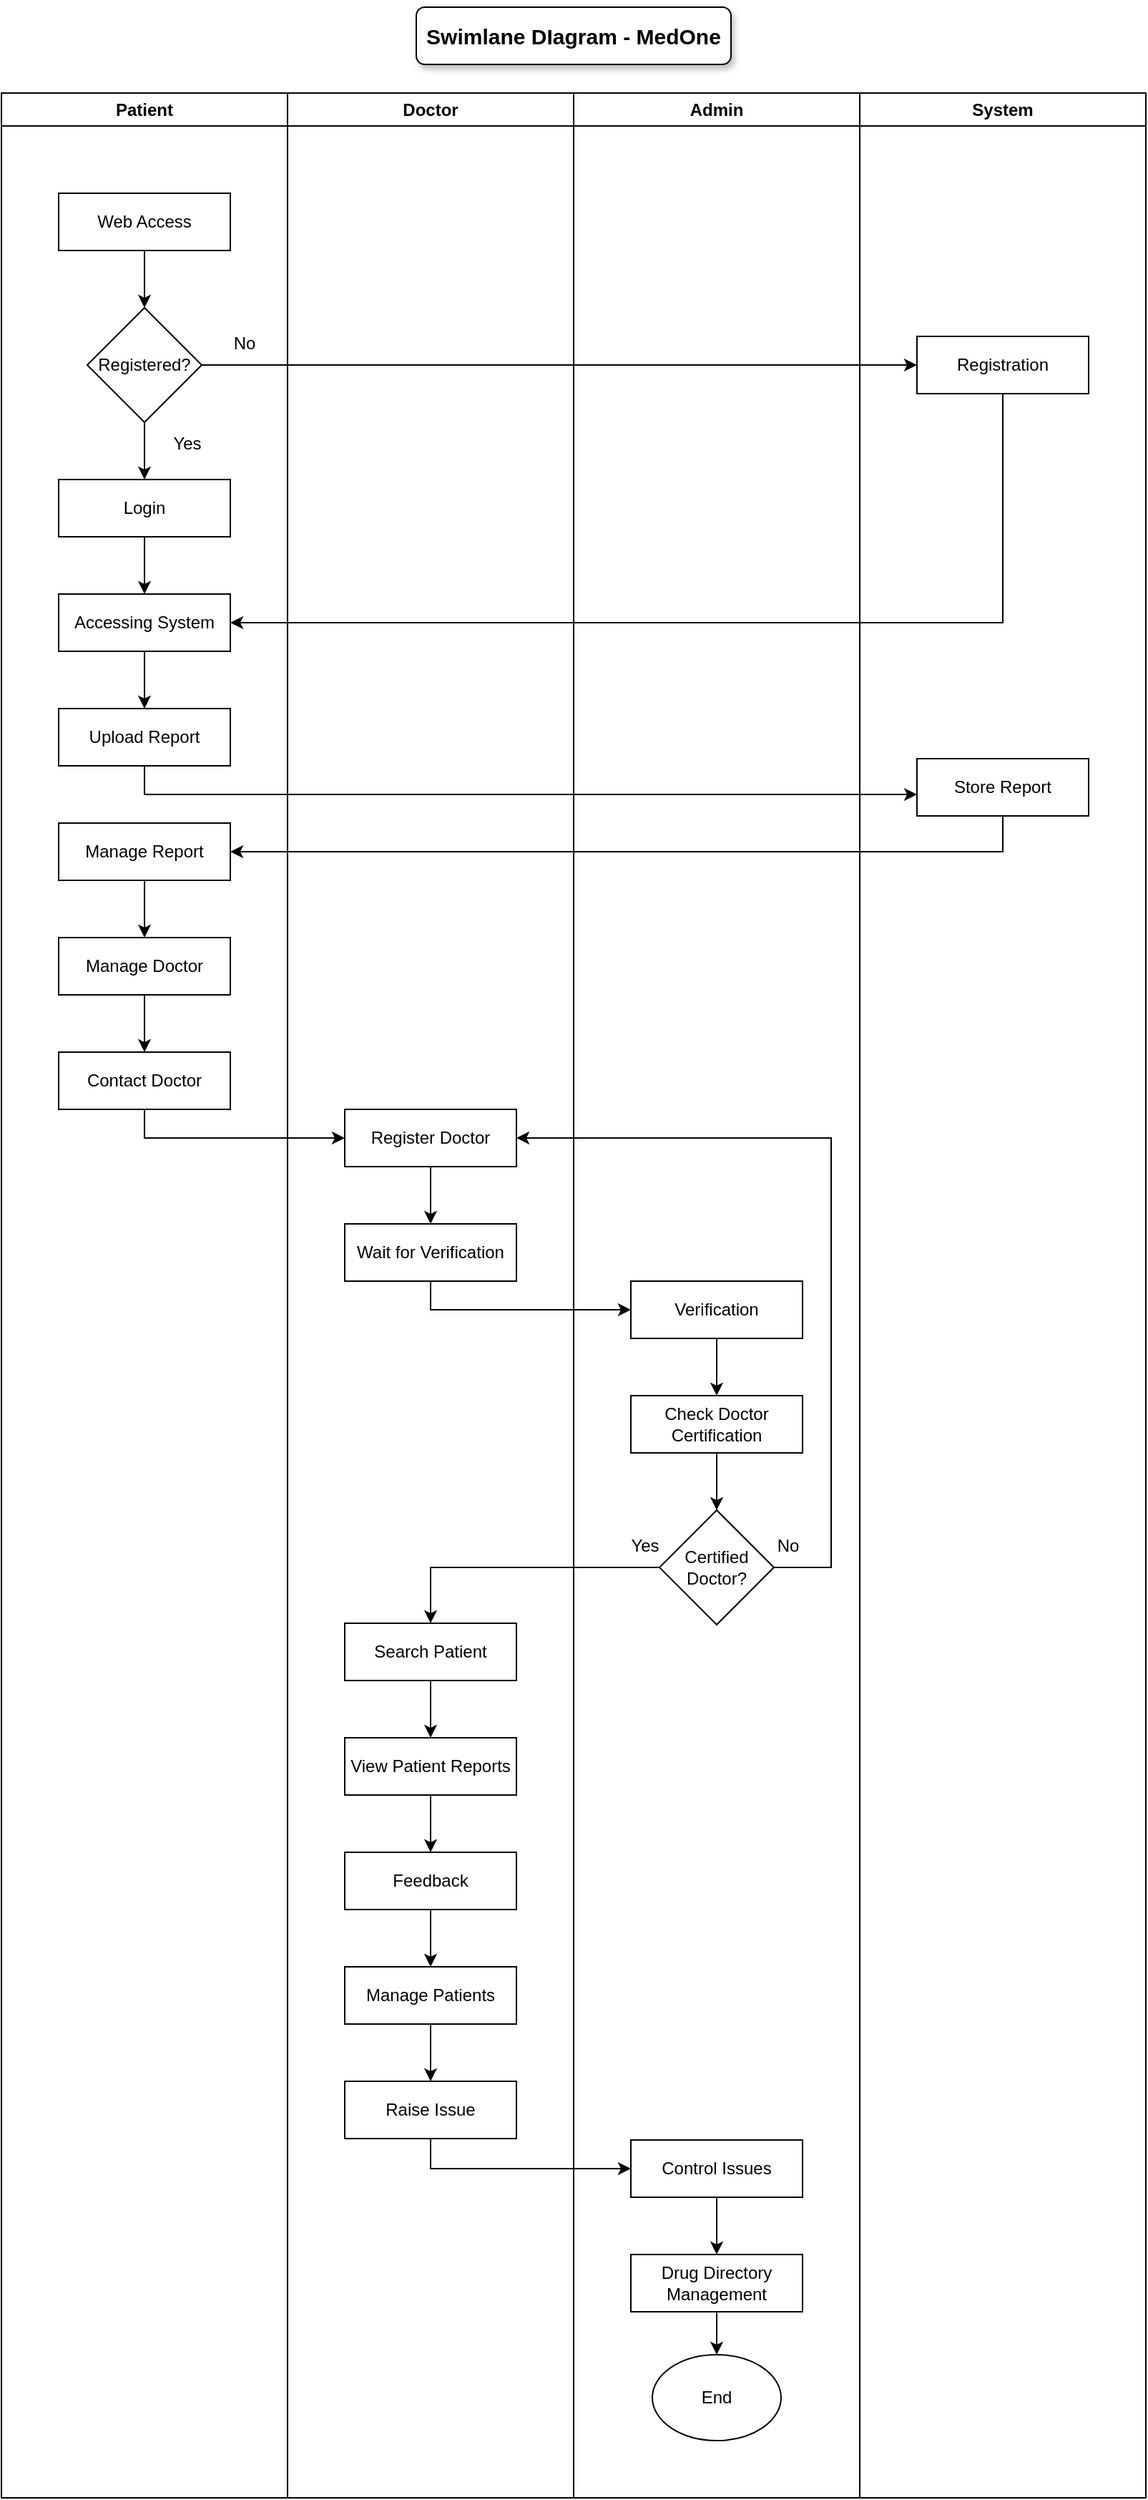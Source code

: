 <mxfile version="20.8.11" type="device"><diagram name="Page-1" id="l5V4Zele8ADKqmV9PC_o"><mxGraphModel dx="880" dy="444" grid="1" gridSize="10" guides="1" tooltips="1" connect="1" arrows="1" fold="1" page="1" pageScale="1" pageWidth="827" pageHeight="1169" math="0" shadow="0"><root><mxCell id="0"/><mxCell id="1" parent="0"/><mxCell id="Y59J0JqTD8W089gYHx2n-1" value="Patient" style="swimlane;whiteSpace=wrap;html=1;" vertex="1" parent="1"><mxGeometry x="40" y="100" width="200" height="1680" as="geometry"/></mxCell><mxCell id="Y59J0JqTD8W089gYHx2n-5" value="Web Access" style="rounded=0;whiteSpace=wrap;html=1;" vertex="1" parent="Y59J0JqTD8W089gYHx2n-1"><mxGeometry x="40" y="70" width="120" height="40" as="geometry"/></mxCell><mxCell id="Y59J0JqTD8W089gYHx2n-6" value="Registered?" style="rhombus;whiteSpace=wrap;html=1;" vertex="1" parent="Y59J0JqTD8W089gYHx2n-1"><mxGeometry x="60" y="150" width="80" height="80" as="geometry"/></mxCell><mxCell id="Y59J0JqTD8W089gYHx2n-7" value="" style="endArrow=classic;html=1;rounded=0;exitX=0.5;exitY=1;exitDx=0;exitDy=0;entryX=0.5;entryY=0;entryDx=0;entryDy=0;" edge="1" parent="Y59J0JqTD8W089gYHx2n-1" source="Y59J0JqTD8W089gYHx2n-5" target="Y59J0JqTD8W089gYHx2n-6"><mxGeometry width="50" height="50" relative="1" as="geometry"><mxPoint x="75" y="170" as="sourcePoint"/><mxPoint x="125" y="120" as="targetPoint"/></mxGeometry></mxCell><mxCell id="Y59J0JqTD8W089gYHx2n-10" value="No" style="text;html=1;strokeColor=none;fillColor=none;align=center;verticalAlign=middle;whiteSpace=wrap;rounded=0;" vertex="1" parent="Y59J0JqTD8W089gYHx2n-1"><mxGeometry x="140" y="160" width="60" height="30" as="geometry"/></mxCell><mxCell id="Y59J0JqTD8W089gYHx2n-11" value="Login" style="rounded=0;whiteSpace=wrap;html=1;" vertex="1" parent="Y59J0JqTD8W089gYHx2n-1"><mxGeometry x="40" y="270" width="120" height="40" as="geometry"/></mxCell><mxCell id="Y59J0JqTD8W089gYHx2n-12" value="" style="endArrow=classic;html=1;rounded=0;exitX=0.5;exitY=1;exitDx=0;exitDy=0;entryX=0.5;entryY=0;entryDx=0;entryDy=0;" edge="1" parent="Y59J0JqTD8W089gYHx2n-1" source="Y59J0JqTD8W089gYHx2n-6" target="Y59J0JqTD8W089gYHx2n-11"><mxGeometry width="50" height="50" relative="1" as="geometry"><mxPoint x="100" y="260" as="sourcePoint"/><mxPoint x="150" y="210" as="targetPoint"/></mxGeometry></mxCell><mxCell id="Y59J0JqTD8W089gYHx2n-13" value="Yes" style="text;html=1;strokeColor=none;fillColor=none;align=center;verticalAlign=middle;whiteSpace=wrap;rounded=0;" vertex="1" parent="Y59J0JqTD8W089gYHx2n-1"><mxGeometry x="100" y="230" width="60" height="30" as="geometry"/></mxCell><mxCell id="Y59J0JqTD8W089gYHx2n-14" value="Accessing System" style="rounded=0;whiteSpace=wrap;html=1;" vertex="1" parent="Y59J0JqTD8W089gYHx2n-1"><mxGeometry x="40" y="350" width="120" height="40" as="geometry"/></mxCell><mxCell id="Y59J0JqTD8W089gYHx2n-16" value="" style="endArrow=classic;html=1;rounded=0;exitX=0.5;exitY=1;exitDx=0;exitDy=0;entryX=0.5;entryY=0;entryDx=0;entryDy=0;" edge="1" parent="Y59J0JqTD8W089gYHx2n-1" source="Y59J0JqTD8W089gYHx2n-11" target="Y59J0JqTD8W089gYHx2n-14"><mxGeometry width="50" height="50" relative="1" as="geometry"><mxPoint x="350" y="300" as="sourcePoint"/><mxPoint x="400" y="250" as="targetPoint"/></mxGeometry></mxCell><mxCell id="Y59J0JqTD8W089gYHx2n-17" value="Upload Report" style="rounded=0;whiteSpace=wrap;html=1;" vertex="1" parent="Y59J0JqTD8W089gYHx2n-1"><mxGeometry x="40" y="430" width="120" height="40" as="geometry"/></mxCell><mxCell id="Y59J0JqTD8W089gYHx2n-18" value="" style="endArrow=classic;html=1;rounded=0;exitX=0.5;exitY=1;exitDx=0;exitDy=0;entryX=0.5;entryY=0;entryDx=0;entryDy=0;" edge="1" parent="Y59J0JqTD8W089gYHx2n-1" source="Y59J0JqTD8W089gYHx2n-14" target="Y59J0JqTD8W089gYHx2n-17"><mxGeometry width="50" height="50" relative="1" as="geometry"><mxPoint x="150" y="420" as="sourcePoint"/><mxPoint x="200" y="370" as="targetPoint"/></mxGeometry></mxCell><mxCell id="Y59J0JqTD8W089gYHx2n-21" value="Manage Report" style="rounded=0;whiteSpace=wrap;html=1;" vertex="1" parent="Y59J0JqTD8W089gYHx2n-1"><mxGeometry x="40" y="510" width="120" height="40" as="geometry"/></mxCell><mxCell id="Y59J0JqTD8W089gYHx2n-23" value="Manage Doctor" style="rounded=0;whiteSpace=wrap;html=1;" vertex="1" parent="Y59J0JqTD8W089gYHx2n-1"><mxGeometry x="40" y="590" width="120" height="40" as="geometry"/></mxCell><mxCell id="Y59J0JqTD8W089gYHx2n-24" value="" style="endArrow=classic;html=1;rounded=0;exitX=0.5;exitY=1;exitDx=0;exitDy=0;entryX=0.5;entryY=0;entryDx=0;entryDy=0;" edge="1" parent="Y59J0JqTD8W089gYHx2n-1" source="Y59J0JqTD8W089gYHx2n-21" target="Y59J0JqTD8W089gYHx2n-23"><mxGeometry width="50" height="50" relative="1" as="geometry"><mxPoint x="350" y="650" as="sourcePoint"/><mxPoint x="400" y="600" as="targetPoint"/></mxGeometry></mxCell><mxCell id="Y59J0JqTD8W089gYHx2n-25" value="Contact Doctor" style="rounded=0;whiteSpace=wrap;html=1;" vertex="1" parent="Y59J0JqTD8W089gYHx2n-1"><mxGeometry x="40" y="670" width="120" height="40" as="geometry"/></mxCell><mxCell id="Y59J0JqTD8W089gYHx2n-26" value="" style="endArrow=classic;html=1;rounded=0;exitX=0.5;exitY=1;exitDx=0;exitDy=0;entryX=0.5;entryY=0;entryDx=0;entryDy=0;" edge="1" parent="Y59J0JqTD8W089gYHx2n-1" source="Y59J0JqTD8W089gYHx2n-23" target="Y59J0JqTD8W089gYHx2n-25"><mxGeometry width="50" height="50" relative="1" as="geometry"><mxPoint x="350" y="650" as="sourcePoint"/><mxPoint x="400" y="600" as="targetPoint"/></mxGeometry></mxCell><mxCell id="Y59J0JqTD8W089gYHx2n-2" value="Doctor" style="swimlane;whiteSpace=wrap;html=1;" vertex="1" parent="1"><mxGeometry x="240" y="100" width="200" height="1680" as="geometry"/></mxCell><mxCell id="Y59J0JqTD8W089gYHx2n-27" value="Register Doctor" style="rounded=0;whiteSpace=wrap;html=1;" vertex="1" parent="Y59J0JqTD8W089gYHx2n-2"><mxGeometry x="40" y="710" width="120" height="40" as="geometry"/></mxCell><mxCell id="Y59J0JqTD8W089gYHx2n-29" value="Wait for Verification" style="rounded=0;whiteSpace=wrap;html=1;" vertex="1" parent="Y59J0JqTD8W089gYHx2n-2"><mxGeometry x="40" y="790" width="120" height="40" as="geometry"/></mxCell><mxCell id="Y59J0JqTD8W089gYHx2n-30" value="" style="endArrow=classic;html=1;rounded=0;exitX=0.5;exitY=1;exitDx=0;exitDy=0;entryX=0.5;entryY=0;entryDx=0;entryDy=0;" edge="1" parent="Y59J0JqTD8W089gYHx2n-2" source="Y59J0JqTD8W089gYHx2n-27" target="Y59J0JqTD8W089gYHx2n-29"><mxGeometry width="50" height="50" relative="1" as="geometry"><mxPoint x="150" y="650" as="sourcePoint"/><mxPoint x="200" y="600" as="targetPoint"/></mxGeometry></mxCell><mxCell id="Y59J0JqTD8W089gYHx2n-39" value="Search Patient" style="rounded=0;whiteSpace=wrap;html=1;" vertex="1" parent="Y59J0JqTD8W089gYHx2n-2"><mxGeometry x="40" y="1069" width="120" height="40" as="geometry"/></mxCell><mxCell id="Y59J0JqTD8W089gYHx2n-42" value="View Patient Reports" style="rounded=0;whiteSpace=wrap;html=1;" vertex="1" parent="Y59J0JqTD8W089gYHx2n-2"><mxGeometry x="40" y="1149" width="120" height="40" as="geometry"/></mxCell><mxCell id="Y59J0JqTD8W089gYHx2n-43" value="" style="endArrow=classic;html=1;rounded=0;exitX=0.5;exitY=1;exitDx=0;exitDy=0;entryX=0.5;entryY=0;entryDx=0;entryDy=0;" edge="1" parent="Y59J0JqTD8W089gYHx2n-2" source="Y59J0JqTD8W089gYHx2n-39" target="Y59J0JqTD8W089gYHx2n-42"><mxGeometry width="50" height="50" relative="1" as="geometry"><mxPoint x="150" y="1259" as="sourcePoint"/><mxPoint x="200" y="1209" as="targetPoint"/></mxGeometry></mxCell><mxCell id="Y59J0JqTD8W089gYHx2n-44" value="Feedback" style="rounded=0;whiteSpace=wrap;html=1;" vertex="1" parent="Y59J0JqTD8W089gYHx2n-2"><mxGeometry x="40" y="1229" width="120" height="40" as="geometry"/></mxCell><mxCell id="Y59J0JqTD8W089gYHx2n-45" value="" style="endArrow=classic;html=1;rounded=0;exitX=0.5;exitY=1;exitDx=0;exitDy=0;entryX=0.5;entryY=0;entryDx=0;entryDy=0;" edge="1" parent="Y59J0JqTD8W089gYHx2n-2" source="Y59J0JqTD8W089gYHx2n-42" target="Y59J0JqTD8W089gYHx2n-44"><mxGeometry width="50" height="50" relative="1" as="geometry"><mxPoint x="150" y="1259" as="sourcePoint"/><mxPoint x="200" y="1209" as="targetPoint"/></mxGeometry></mxCell><mxCell id="Y59J0JqTD8W089gYHx2n-46" value="Manage Patients" style="rounded=0;whiteSpace=wrap;html=1;" vertex="1" parent="Y59J0JqTD8W089gYHx2n-2"><mxGeometry x="40" y="1309" width="120" height="40" as="geometry"/></mxCell><mxCell id="Y59J0JqTD8W089gYHx2n-47" value="" style="endArrow=classic;html=1;rounded=0;exitX=0.5;exitY=1;exitDx=0;exitDy=0;entryX=0.5;entryY=0;entryDx=0;entryDy=0;" edge="1" parent="Y59J0JqTD8W089gYHx2n-2" source="Y59J0JqTD8W089gYHx2n-44" target="Y59J0JqTD8W089gYHx2n-46"><mxGeometry width="50" height="50" relative="1" as="geometry"><mxPoint x="150" y="1399" as="sourcePoint"/><mxPoint x="200" y="1349" as="targetPoint"/></mxGeometry></mxCell><mxCell id="Y59J0JqTD8W089gYHx2n-48" value="Raise Issue" style="rounded=0;whiteSpace=wrap;html=1;" vertex="1" parent="Y59J0JqTD8W089gYHx2n-2"><mxGeometry x="40" y="1389" width="120" height="40" as="geometry"/></mxCell><mxCell id="Y59J0JqTD8W089gYHx2n-49" value="" style="endArrow=classic;html=1;rounded=0;exitX=0.5;exitY=1;exitDx=0;exitDy=0;entryX=0.5;entryY=0;entryDx=0;entryDy=0;" edge="1" parent="Y59J0JqTD8W089gYHx2n-2" source="Y59J0JqTD8W089gYHx2n-46" target="Y59J0JqTD8W089gYHx2n-48"><mxGeometry width="50" height="50" relative="1" as="geometry"><mxPoint x="150" y="1399" as="sourcePoint"/><mxPoint x="200" y="1349" as="targetPoint"/></mxGeometry></mxCell><mxCell id="Y59J0JqTD8W089gYHx2n-3" value="Admin" style="swimlane;whiteSpace=wrap;html=1;" vertex="1" parent="1"><mxGeometry x="440" y="100" width="200" height="1680" as="geometry"/></mxCell><mxCell id="Y59J0JqTD8W089gYHx2n-31" value="Verification" style="rounded=0;whiteSpace=wrap;html=1;" vertex="1" parent="Y59J0JqTD8W089gYHx2n-3"><mxGeometry x="40" y="830" width="120" height="40" as="geometry"/></mxCell><mxCell id="Y59J0JqTD8W089gYHx2n-32" value="Check Doctor Certification" style="rounded=0;whiteSpace=wrap;html=1;" vertex="1" parent="Y59J0JqTD8W089gYHx2n-3"><mxGeometry x="40" y="910" width="120" height="40" as="geometry"/></mxCell><mxCell id="Y59J0JqTD8W089gYHx2n-34" value="" style="endArrow=classic;html=1;rounded=0;exitX=0.5;exitY=1;exitDx=0;exitDy=0;entryX=0.5;entryY=0;entryDx=0;entryDy=0;" edge="1" parent="Y59J0JqTD8W089gYHx2n-3" source="Y59J0JqTD8W089gYHx2n-31" target="Y59J0JqTD8W089gYHx2n-32"><mxGeometry width="50" height="50" relative="1" as="geometry"><mxPoint x="-50" y="860" as="sourcePoint"/><mxPoint y="810" as="targetPoint"/></mxGeometry></mxCell><mxCell id="Y59J0JqTD8W089gYHx2n-35" value="Certified Doctor?" style="rhombus;whiteSpace=wrap;html=1;" vertex="1" parent="Y59J0JqTD8W089gYHx2n-3"><mxGeometry x="60" y="990" width="80" height="80" as="geometry"/></mxCell><mxCell id="Y59J0JqTD8W089gYHx2n-36" value="" style="endArrow=classic;html=1;rounded=0;exitX=0.5;exitY=1;exitDx=0;exitDy=0;" edge="1" parent="Y59J0JqTD8W089gYHx2n-3" source="Y59J0JqTD8W089gYHx2n-32" target="Y59J0JqTD8W089gYHx2n-35"><mxGeometry width="50" height="50" relative="1" as="geometry"><mxPoint x="-50" y="980" as="sourcePoint"/><mxPoint y="930" as="targetPoint"/></mxGeometry></mxCell><mxCell id="Y59J0JqTD8W089gYHx2n-38" value="No" style="text;html=1;strokeColor=none;fillColor=none;align=center;verticalAlign=middle;whiteSpace=wrap;rounded=0;" vertex="1" parent="Y59J0JqTD8W089gYHx2n-3"><mxGeometry x="120" y="1000" width="60" height="30" as="geometry"/></mxCell><mxCell id="Y59J0JqTD8W089gYHx2n-41" value="Yes" style="text;html=1;strokeColor=none;fillColor=none;align=center;verticalAlign=middle;whiteSpace=wrap;rounded=0;" vertex="1" parent="Y59J0JqTD8W089gYHx2n-3"><mxGeometry x="20" y="1000" width="60" height="30" as="geometry"/></mxCell><mxCell id="Y59J0JqTD8W089gYHx2n-50" value="Control Issues" style="rounded=0;whiteSpace=wrap;html=1;" vertex="1" parent="Y59J0JqTD8W089gYHx2n-3"><mxGeometry x="40" y="1430" width="120" height="40" as="geometry"/></mxCell><mxCell id="Y59J0JqTD8W089gYHx2n-52" value="Drug Directory Management" style="rounded=0;whiteSpace=wrap;html=1;" vertex="1" parent="Y59J0JqTD8W089gYHx2n-3"><mxGeometry x="40" y="1510" width="120" height="40" as="geometry"/></mxCell><mxCell id="Y59J0JqTD8W089gYHx2n-53" value="" style="endArrow=classic;html=1;rounded=0;exitX=0.5;exitY=1;exitDx=0;exitDy=0;entryX=0.5;entryY=0;entryDx=0;entryDy=0;" edge="1" parent="Y59J0JqTD8W089gYHx2n-3" source="Y59J0JqTD8W089gYHx2n-50" target="Y59J0JqTD8W089gYHx2n-52"><mxGeometry width="50" height="50" relative="1" as="geometry"><mxPoint x="-50" y="1520" as="sourcePoint"/><mxPoint y="1470" as="targetPoint"/></mxGeometry></mxCell><mxCell id="Y59J0JqTD8W089gYHx2n-54" value="End" style="ellipse;whiteSpace=wrap;html=1;" vertex="1" parent="Y59J0JqTD8W089gYHx2n-3"><mxGeometry x="55" y="1580" width="90" height="60" as="geometry"/></mxCell><mxCell id="Y59J0JqTD8W089gYHx2n-55" value="" style="endArrow=classic;html=1;rounded=0;exitX=0.5;exitY=1;exitDx=0;exitDy=0;entryX=0.5;entryY=0;entryDx=0;entryDy=0;" edge="1" parent="Y59J0JqTD8W089gYHx2n-3" source="Y59J0JqTD8W089gYHx2n-52" target="Y59J0JqTD8W089gYHx2n-54"><mxGeometry width="50" height="50" relative="1" as="geometry"><mxPoint x="-50" y="1660" as="sourcePoint"/><mxPoint y="1610" as="targetPoint"/></mxGeometry></mxCell><mxCell id="Y59J0JqTD8W089gYHx2n-4" value="System" style="swimlane;whiteSpace=wrap;html=1;" vertex="1" parent="1"><mxGeometry x="640" y="100" width="200" height="1680" as="geometry"/></mxCell><mxCell id="Y59J0JqTD8W089gYHx2n-8" value="Registration" style="rounded=0;whiteSpace=wrap;html=1;" vertex="1" parent="Y59J0JqTD8W089gYHx2n-4"><mxGeometry x="40" y="170" width="120" height="40" as="geometry"/></mxCell><mxCell id="Y59J0JqTD8W089gYHx2n-19" value="Store Report" style="rounded=0;whiteSpace=wrap;html=1;" vertex="1" parent="Y59J0JqTD8W089gYHx2n-4"><mxGeometry x="40" y="465" width="120" height="40" as="geometry"/></mxCell><mxCell id="Y59J0JqTD8W089gYHx2n-9" value="" style="endArrow=classic;html=1;rounded=0;exitX=1;exitY=0.5;exitDx=0;exitDy=0;entryX=0;entryY=0.5;entryDx=0;entryDy=0;" edge="1" parent="1" source="Y59J0JqTD8W089gYHx2n-6" target="Y59J0JqTD8W089gYHx2n-8"><mxGeometry width="50" height="50" relative="1" as="geometry"><mxPoint x="390" y="260" as="sourcePoint"/><mxPoint x="440" y="210" as="targetPoint"/></mxGeometry></mxCell><mxCell id="Y59J0JqTD8W089gYHx2n-15" value="" style="endArrow=classic;html=1;rounded=0;exitX=0.5;exitY=1;exitDx=0;exitDy=0;entryX=1;entryY=0.5;entryDx=0;entryDy=0;" edge="1" parent="1" source="Y59J0JqTD8W089gYHx2n-8" target="Y59J0JqTD8W089gYHx2n-14"><mxGeometry width="50" height="50" relative="1" as="geometry"><mxPoint x="315" y="490" as="sourcePoint"/><mxPoint x="365" y="440" as="targetPoint"/><Array as="points"><mxPoint x="740" y="470"/></Array></mxGeometry></mxCell><mxCell id="Y59J0JqTD8W089gYHx2n-20" value="" style="endArrow=classic;html=1;rounded=0;exitX=0.5;exitY=1;exitDx=0;exitDy=0;entryX=0;entryY=0.625;entryDx=0;entryDy=0;entryPerimeter=0;" edge="1" parent="1" source="Y59J0JqTD8W089gYHx2n-17" target="Y59J0JqTD8W089gYHx2n-19"><mxGeometry width="50" height="50" relative="1" as="geometry"><mxPoint x="390" y="470" as="sourcePoint"/><mxPoint x="440" y="420" as="targetPoint"/><Array as="points"><mxPoint x="140" y="590"/><mxPoint x="230" y="590"/><mxPoint x="610" y="590"/><mxPoint x="660" y="590"/></Array></mxGeometry></mxCell><mxCell id="Y59J0JqTD8W089gYHx2n-22" value="" style="endArrow=classic;html=1;rounded=0;exitX=0.5;exitY=1;exitDx=0;exitDy=0;entryX=1;entryY=0.5;entryDx=0;entryDy=0;" edge="1" parent="1" source="Y59J0JqTD8W089gYHx2n-19" target="Y59J0JqTD8W089gYHx2n-21"><mxGeometry width="50" height="50" relative="1" as="geometry"><mxPoint x="390" y="540" as="sourcePoint"/><mxPoint x="440" y="490" as="targetPoint"/><Array as="points"><mxPoint x="740" y="630"/></Array></mxGeometry></mxCell><mxCell id="Y59J0JqTD8W089gYHx2n-28" value="" style="endArrow=classic;html=1;rounded=0;exitX=0.5;exitY=1;exitDx=0;exitDy=0;entryX=0;entryY=0.5;entryDx=0;entryDy=0;" edge="1" parent="1" source="Y59J0JqTD8W089gYHx2n-25" target="Y59J0JqTD8W089gYHx2n-27"><mxGeometry width="50" height="50" relative="1" as="geometry"><mxPoint x="390" y="750" as="sourcePoint"/><mxPoint x="440" y="700" as="targetPoint"/><Array as="points"><mxPoint x="140" y="830"/></Array></mxGeometry></mxCell><mxCell id="Y59J0JqTD8W089gYHx2n-33" value="" style="endArrow=classic;html=1;rounded=0;exitX=0.5;exitY=1;exitDx=0;exitDy=0;entryX=0;entryY=0.5;entryDx=0;entryDy=0;" edge="1" parent="1" source="Y59J0JqTD8W089gYHx2n-29" target="Y59J0JqTD8W089gYHx2n-31"><mxGeometry width="50" height="50" relative="1" as="geometry"><mxPoint x="390" y="880" as="sourcePoint"/><mxPoint x="440" y="830" as="targetPoint"/><Array as="points"><mxPoint x="340" y="950"/></Array></mxGeometry></mxCell><mxCell id="Y59J0JqTD8W089gYHx2n-37" value="" style="endArrow=classic;html=1;rounded=0;exitX=1;exitY=0.5;exitDx=0;exitDy=0;entryX=1;entryY=0.5;entryDx=0;entryDy=0;" edge="1" parent="1" source="Y59J0JqTD8W089gYHx2n-35" target="Y59J0JqTD8W089gYHx2n-27"><mxGeometry width="50" height="50" relative="1" as="geometry"><mxPoint x="390" y="990" as="sourcePoint"/><mxPoint x="440" y="940" as="targetPoint"/><Array as="points"><mxPoint x="620" y="1130"/><mxPoint x="620" y="1050"/><mxPoint x="620" y="830"/></Array></mxGeometry></mxCell><mxCell id="Y59J0JqTD8W089gYHx2n-40" value="" style="endArrow=classic;html=1;rounded=0;exitX=0;exitY=0.5;exitDx=0;exitDy=0;entryX=0.5;entryY=0;entryDx=0;entryDy=0;" edge="1" parent="1" source="Y59J0JqTD8W089gYHx2n-35" target="Y59J0JqTD8W089gYHx2n-39"><mxGeometry width="50" height="50" relative="1" as="geometry"><mxPoint x="390" y="1130" as="sourcePoint"/><mxPoint x="440" y="1080" as="targetPoint"/><Array as="points"><mxPoint x="340" y="1130"/></Array></mxGeometry></mxCell><mxCell id="Y59J0JqTD8W089gYHx2n-51" value="" style="endArrow=classic;html=1;rounded=0;exitX=0.5;exitY=1;exitDx=0;exitDy=0;entryX=0;entryY=0.5;entryDx=0;entryDy=0;" edge="1" parent="1" source="Y59J0JqTD8W089gYHx2n-48" target="Y59J0JqTD8W089gYHx2n-50"><mxGeometry width="50" height="50" relative="1" as="geometry"><mxPoint x="390" y="1550" as="sourcePoint"/><mxPoint x="440" y="1500" as="targetPoint"/><Array as="points"><mxPoint x="340" y="1550"/></Array></mxGeometry></mxCell><mxCell id="Y59J0JqTD8W089gYHx2n-56" value="Swimlane DIagram - MedOne" style="rounded=1;whiteSpace=wrap;html=1;fontStyle=1;fontSize=15;align=center;shadow=1;" vertex="1" parent="1"><mxGeometry x="330" y="40" width="220" height="40" as="geometry"/></mxCell></root></mxGraphModel></diagram></mxfile>